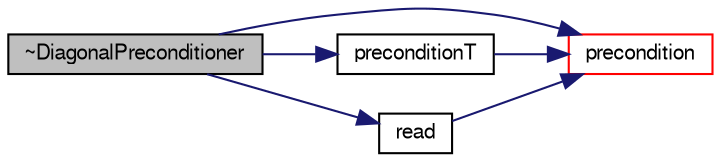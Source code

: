 digraph "~DiagonalPreconditioner"
{
  bgcolor="transparent";
  edge [fontname="FreeSans",fontsize="10",labelfontname="FreeSans",labelfontsize="10"];
  node [fontname="FreeSans",fontsize="10",shape=record];
  rankdir="LR";
  Node4 [label="~DiagonalPreconditioner",height=0.2,width=0.4,color="black", fillcolor="grey75", style="filled", fontcolor="black"];
  Node4 -> Node5 [color="midnightblue",fontsize="10",style="solid",fontname="FreeSans"];
  Node5 [label="precondition",height=0.2,width=0.4,color="red",URL="$a26814.html#a51b8ec42b9f4cc74daa82035fcab5397",tooltip="Return wA the preconditioned form of residual rA. "];
  Node4 -> Node9 [color="midnightblue",fontsize="10",style="solid",fontname="FreeSans"];
  Node9 [label="preconditionT",height=0.2,width=0.4,color="black",URL="$a26814.html#ab8f1fcaefaa3f2817b44c6aff1f8b5fb",tooltip="Return wT the transpose-matrix preconditioned form of. "];
  Node9 -> Node5 [color="midnightblue",fontsize="10",style="solid",fontname="FreeSans"];
  Node4 -> Node10 [color="midnightblue",fontsize="10",style="solid",fontname="FreeSans"];
  Node10 [label="read",height=0.2,width=0.4,color="black",URL="$a26814.html#a8026c541af638801b7ba29af23b5a4a3",tooltip="Read and reset the preconditioner parameters from the given. "];
  Node10 -> Node5 [color="midnightblue",fontsize="10",style="solid",fontname="FreeSans"];
}
